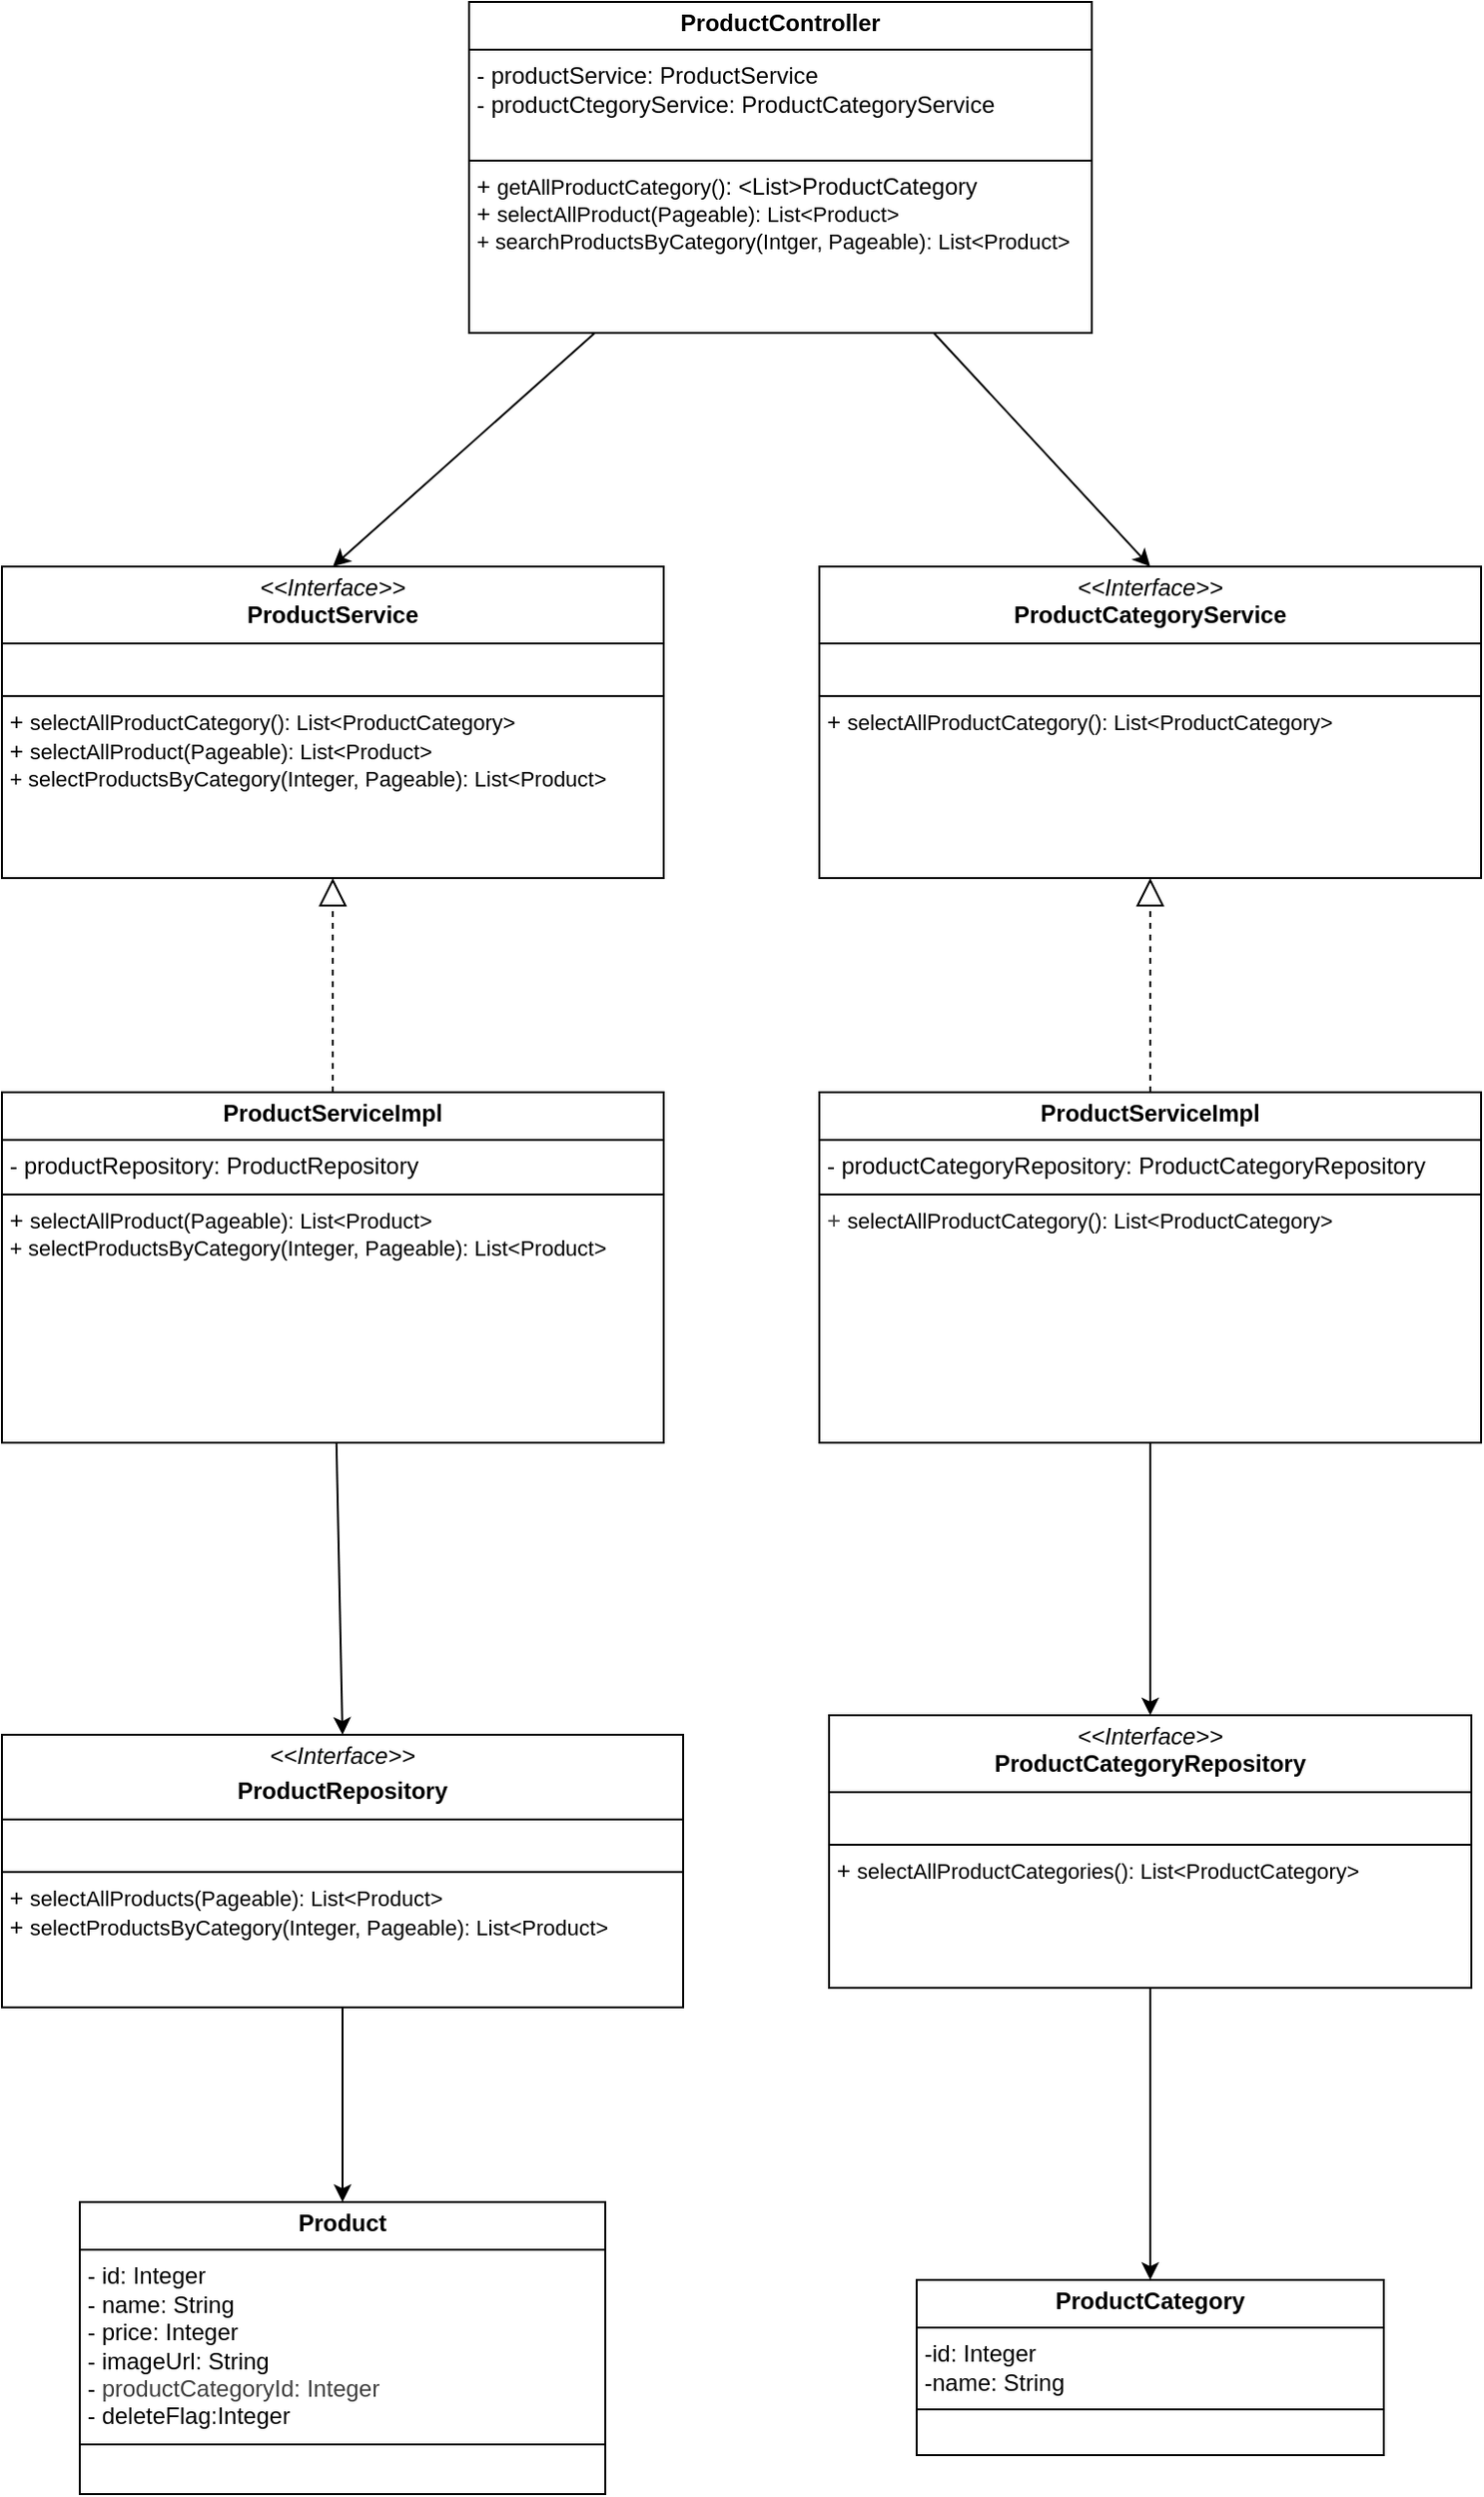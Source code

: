 <mxfile><diagram id="Ob6BSxTlfTAKgzK_DYnZ" name="Page-1"><mxGraphModel dx="1443" dy="42" grid="1" gridSize="10" guides="1" tooltips="1" connect="1" arrows="1" fold="1" page="1" pageScale="1" pageWidth="850" pageHeight="1100" math="0" shadow="0"><root><mxCell id="0"/><mxCell id="1" parent="0"/><mxCell id="12" style="edgeStyle=none;html=1;entryX=0.5;entryY=0;entryDx=0;entryDy=0;" parent="1" source="3" target="5" edge="1"><mxGeometry relative="1" as="geometry"/></mxCell><mxCell id="21" style="edgeStyle=none;html=1;entryX=0.5;entryY=0;entryDx=0;entryDy=0;" parent="1" source="3" target="20" edge="1"><mxGeometry relative="1" as="geometry"/></mxCell><mxCell id="3" value="&lt;p style=&quot;margin:0px;margin-top:4px;text-align:center;&quot;&gt;&lt;b&gt;ProductController&lt;/b&gt;&lt;/p&gt;&lt;hr size=&quot;1&quot; style=&quot;border-style:solid;&quot;&gt;&lt;p style=&quot;margin:0px;margin-left:4px;&quot;&gt;- productService: ProductService&lt;/p&gt;&lt;p style=&quot;margin:0px;margin-left:4px;&quot;&gt;- productCtegoryService: ProductCategoryService&lt;/p&gt;&lt;p style=&quot;margin:0px;margin-left:4px;&quot;&gt;&lt;br&gt;&lt;/p&gt;&lt;hr size=&quot;1&quot; style=&quot;border-style:solid;&quot;&gt;&lt;p style=&quot;margin:0px;margin-left:4px;&quot;&gt;+&amp;nbsp;&lt;span style=&quot;background-color: rgb(255, 255, 255); color: rgb(0, 0, 0); font-size: 11px; text-align: center; text-wrap-mode: nowrap;&quot;&gt;getAllProductCategory()&lt;/span&gt;&lt;span style=&quot;background-color: transparent;&quot;&gt;: &amp;lt;List&amp;gt;ProductCategory&lt;/span&gt;&lt;/p&gt;&lt;p style=&quot;margin:0px;margin-left:4px;&quot;&gt;+&amp;nbsp;&lt;span style=&quot;background-color: rgb(255, 255, 255); color: rgb(0, 0, 0); font-size: 11px; text-align: center; text-wrap-mode: nowrap;&quot;&gt;selectAllProduct(Pageable):&amp;nbsp;&lt;/span&gt;&lt;span style=&quot;background-color: rgb(255, 255, 255); color: rgb(0, 0, 0); font-size: 11px; text-align: center; text-wrap-mode: nowrap;&quot;&gt;List&amp;lt;Product&amp;gt;&lt;/span&gt;&lt;/p&gt;&lt;p style=&quot;margin:0px;margin-left:4px;&quot;&gt;&lt;span style=&quot;background-color: rgb(255, 255, 255); color: rgb(0, 0, 0); font-size: 11px; text-align: center; text-wrap-mode: nowrap;&quot;&gt;+&amp;nbsp;&lt;/span&gt;&lt;span style=&quot;background-color: rgb(255, 255, 255); color: rgb(0, 0, 0); font-size: 11px; text-align: center; text-wrap-mode: nowrap;&quot;&gt;searchProductsByCategory(Intger, Pageable):&amp;nbsp;&lt;/span&gt;&lt;span style=&quot;background-color: rgb(255, 255, 255); color: rgb(0, 0, 0); font-size: 11px; text-align: center; text-wrap-mode: nowrap;&quot;&gt;List&amp;lt;Product&amp;gt;&lt;/span&gt;&lt;/p&gt;&lt;p style=&quot;margin:0px;margin-left:4px;&quot;&gt;&lt;span style=&quot;background-color: transparent;&quot;&gt;&lt;br&gt;&lt;/span&gt;&lt;/p&gt;" style="verticalAlign=top;align=left;overflow=fill;html=1;whiteSpace=wrap;" parent="1" vertex="1"><mxGeometry x="230" y="110" width="320" height="170" as="geometry"/></mxCell><mxCell id="5" value="&lt;p style=&quot;margin:0px;margin-top:4px;text-align:center;&quot;&gt;&lt;i&gt;&amp;lt;&amp;lt;Interface&amp;gt;&amp;gt;&lt;/i&gt;&lt;br&gt;&lt;b&gt;ProductService&lt;/b&gt;&lt;/p&gt;&lt;hr size=&quot;1&quot; style=&quot;border-style:solid;&quot;&gt;&lt;p style=&quot;margin:0px;margin-left:4px;&quot;&gt;&lt;br&gt;&lt;/p&gt;&lt;hr size=&quot;1&quot; style=&quot;border-style:solid;&quot;&gt;&lt;p style=&quot;margin:0px;margin-left:4px;&quot;&gt;+&amp;nbsp;&lt;span style=&quot;color: rgb(0, 0, 0); font-size: 11px; text-align: center; text-wrap-mode: nowrap; background-color: rgb(255, 255, 255);&quot;&gt;selectAllProductCategory():&amp;nbsp;&lt;/span&gt;&lt;span style=&quot;color: rgb(0, 0, 0); font-size: 11px; text-align: center; text-wrap-mode: nowrap; background-color: rgb(255, 255, 255);&quot;&gt;List&amp;lt;ProductCategory&amp;gt;&lt;/span&gt;&lt;br&gt;+&amp;nbsp;&lt;span style=&quot;background-color: rgb(255, 255, 255); color: rgb(0, 0, 0); font-size: 11px; text-align: center; text-wrap-mode: nowrap;&quot;&gt;selectAllProduct(Pageable):&amp;nbsp;&lt;/span&gt;&lt;span style=&quot;background-color: rgb(255, 255, 255); color: rgb(0, 0, 0); font-size: 11px; text-align: center; text-wrap-mode: nowrap;&quot;&gt;List&amp;lt;Product&amp;gt;&lt;/span&gt;&lt;/p&gt;&lt;p style=&quot;margin:0px;margin-left:4px;&quot;&gt;&lt;span style=&quot;background-color: rgb(255, 255, 255); color: rgb(0, 0, 0); font-size: 11px; text-align: center; text-wrap-mode: nowrap;&quot;&gt;+&amp;nbsp;&lt;/span&gt;&lt;span style=&quot;background-color: rgb(255, 255, 255); color: rgb(0, 0, 0); font-size: 11px; text-align: center; text-wrap-mode: nowrap;&quot;&gt;selectProductsByCategory(Integer, Pageable):&amp;nbsp;&lt;/span&gt;&lt;span style=&quot;background-color: rgb(255, 255, 255); color: rgb(0, 0, 0); font-size: 11px; text-align: center; text-wrap-mode: nowrap;&quot;&gt;List&amp;lt;Product&amp;gt;&lt;/span&gt;&lt;/p&gt;" style="verticalAlign=top;align=left;overflow=fill;html=1;whiteSpace=wrap;" parent="1" vertex="1"><mxGeometry x="-10" y="400" width="340" height="160" as="geometry"/></mxCell><mxCell id="14" style="edgeStyle=none;html=1;entryX=0.5;entryY=0;entryDx=0;entryDy=0;" parent="1" source="6" target="8" edge="1"><mxGeometry relative="1" as="geometry"/></mxCell><mxCell id="15" style="edgeStyle=none;html=1;entryX=0.5;entryY=0;entryDx=0;entryDy=0;exitX=0.5;exitY=1;exitDx=0;exitDy=0;" parent="1" source="18" target="9" edge="1"><mxGeometry relative="1" as="geometry"/></mxCell><mxCell id="6" value="&lt;p style=&quot;margin:0px;margin-top:4px;text-align:center;&quot;&gt;&lt;b&gt;ProductServiceImpl&lt;/b&gt;&lt;/p&gt;&lt;hr size=&quot;1&quot; style=&quot;border-style:solid;&quot;&gt;&lt;p style=&quot;margin:0px;margin-left:4px;&quot;&gt;- productRepository: ProductRepository&lt;/p&gt;&lt;hr size=&quot;1&quot; style=&quot;border-style:solid;&quot;&gt;&lt;p style=&quot;margin: 0px 0px 0px 4px;&quot;&gt;+&amp;nbsp;&lt;span style=&quot;background-color: rgb(255, 255, 255); font-size: 11px; text-align: center; text-wrap-mode: nowrap; color: rgb(0, 0, 0);&quot;&gt;selectAllProduct(Pageable):&amp;nbsp;&lt;/span&gt;&lt;span style=&quot;background-color: rgb(255, 255, 255); font-size: 11px; text-align: center; text-wrap-mode: nowrap; color: rgb(0, 0, 0);&quot;&gt;List&amp;lt;Product&amp;gt;&lt;/span&gt;&lt;/p&gt;&lt;p style=&quot;margin: 0px 0px 0px 4px;&quot;&gt;&lt;span style=&quot;background-color: rgb(255, 255, 255); font-size: 11px; text-align: center; text-wrap-mode: nowrap; color: rgb(0, 0, 0);&quot;&gt;+&amp;nbsp;&lt;/span&gt;&lt;span style=&quot;background-color: rgb(255, 255, 255); font-size: 11px; text-align: center; text-wrap-mode: nowrap; color: rgb(0, 0, 0);&quot;&gt;selectProductsByCategory(Integer, Pageable):&amp;nbsp;&lt;/span&gt;&lt;span style=&quot;background-color: rgb(255, 255, 255); font-size: 11px; text-align: center; text-wrap-mode: nowrap; color: rgb(0, 0, 0);&quot;&gt;List&amp;lt;Product&amp;gt;&lt;/span&gt;&lt;/p&gt;" style="verticalAlign=top;align=left;overflow=fill;html=1;whiteSpace=wrap;" parent="1" vertex="1"><mxGeometry x="-10" y="670" width="340" height="180" as="geometry"/></mxCell><mxCell id="16" style="edgeStyle=none;html=1;entryX=0.5;entryY=0;entryDx=0;entryDy=0;" parent="1" source="8" target="10" edge="1"><mxGeometry relative="1" as="geometry"/></mxCell><mxCell id="8" value="&lt;p style=&quot;margin:0px;margin-top:4px;text-align:center;&quot;&gt;&lt;i&gt;&amp;lt;&amp;lt;Interface&amp;gt;&amp;gt;&lt;/i&gt;&lt;/p&gt;&lt;p style=&quot;margin:0px;margin-top:4px;text-align:center;&quot;&gt;&lt;b&gt;ProductRepository&lt;br&gt;&lt;/b&gt;&lt;/p&gt;&lt;hr size=&quot;1&quot; style=&quot;border-style:solid;&quot;&gt;&lt;p style=&quot;margin:0px;margin-left:4px;&quot;&gt;&lt;br&gt;&lt;/p&gt;&lt;hr size=&quot;1&quot; style=&quot;border-style:solid;&quot;&gt;&lt;p style=&quot;margin:0px;margin-left:4px;&quot;&gt;+&amp;nbsp;&lt;span style=&quot;color: rgb(0, 0, 0); font-size: 11px; text-align: center; text-wrap-mode: nowrap; background-color: rgb(255, 255, 255);&quot;&gt;selectAllProducts(Pageable):&amp;nbsp;&lt;/span&gt;&lt;span style=&quot;color: rgb(0, 0, 0); font-size: 11px; text-align: center; text-wrap-mode: nowrap; background-color: rgb(255, 255, 255);&quot;&gt;List&amp;lt;Product&amp;gt;&lt;/span&gt;&lt;br&gt;+&amp;nbsp;&lt;span style=&quot;background-color: rgb(255, 255, 255); color: rgb(0, 0, 0); font-size: 11px; text-align: center; text-wrap-mode: nowrap;&quot;&gt;selectProductsByCategory(Integer, Pageable):&amp;nbsp;&lt;/span&gt;&lt;span style=&quot;background-color: rgb(255, 255, 255); color: rgb(0, 0, 0); font-size: 11px; text-align: center; text-wrap-mode: nowrap;&quot;&gt;List&amp;lt;Product&amp;gt;&lt;/span&gt;&lt;/p&gt;" style="verticalAlign=top;align=left;overflow=fill;html=1;whiteSpace=wrap;" parent="1" vertex="1"><mxGeometry x="-10" y="1000" width="350" height="140" as="geometry"/></mxCell><mxCell id="17" style="edgeStyle=none;html=1;entryX=0.5;entryY=0;entryDx=0;entryDy=0;" parent="1" source="9" target="11" edge="1"><mxGeometry relative="1" as="geometry"/></mxCell><mxCell id="9" value="&lt;p style=&quot;margin:0px;margin-top:4px;text-align:center;&quot;&gt;&lt;i&gt;&amp;lt;&amp;lt;Interface&amp;gt;&amp;gt;&lt;/i&gt;&lt;br&gt;&lt;b&gt;ProductCategoryRepository&lt;/b&gt;&lt;/p&gt;&lt;hr size=&quot;1&quot; style=&quot;border-style:solid;&quot;&gt;&lt;p style=&quot;margin:0px;margin-left:4px;&quot;&gt;&lt;br&gt;&lt;/p&gt;&lt;hr size=&quot;1&quot; style=&quot;border-style:solid;&quot;&gt;&lt;p style=&quot;margin:0px;margin-left:4px;&quot;&gt;+&amp;nbsp;&lt;span style=&quot;background-color: rgb(255, 255, 255); color: rgb(0, 0, 0); font-size: 11px; text-align: center; text-wrap-mode: nowrap;&quot;&gt;selectAllProductCategories():&amp;nbsp;&lt;/span&gt;&lt;span style=&quot;background-color: rgb(255, 255, 255); color: rgb(0, 0, 0); font-size: 11px; text-align: center; text-wrap-mode: nowrap;&quot;&gt;List&amp;lt;ProductCategory&amp;gt;&lt;/span&gt;&lt;/p&gt;" style="verticalAlign=top;align=left;overflow=fill;html=1;whiteSpace=wrap;" parent="1" vertex="1"><mxGeometry x="415" y="990" width="330" height="140" as="geometry"/></mxCell><mxCell id="10" value="&lt;p style=&quot;margin:0px;margin-top:4px;text-align:center;&quot;&gt;&lt;b&gt;Product&lt;/b&gt;&lt;/p&gt;&lt;hr size=&quot;1&quot; style=&quot;border-style:solid;&quot;&gt;&lt;p style=&quot;margin: 0px 0px 0px 4px;&quot;&gt;- id: Integer&lt;/p&gt;&lt;p style=&quot;margin: 0px 0px 0px 4px;&quot;&gt;- name: String&lt;/p&gt;&lt;p style=&quot;margin: 0px 0px 0px 4px;&quot;&gt;- price: Integer&lt;/p&gt;&lt;p style=&quot;margin: 0px 0px 0px 4px;&quot;&gt;&lt;span style=&quot;background-color: transparent;&quot;&gt;- imageUrl: String&lt;/span&gt;&lt;/p&gt;&lt;p style=&quot;margin: 0px 0px 0px 4px;&quot;&gt;-&lt;span style=&quot;background-color: transparent; color: rgb(63, 63, 63);&quot;&gt;&amp;nbsp;productCategoryId: Integer&lt;/span&gt;&lt;/p&gt;&lt;p style=&quot;margin: 0px 0px 0px 4px;&quot;&gt;- deleteFlag:Integer&lt;/p&gt;&lt;hr size=&quot;1&quot; style=&quot;border-style:solid;&quot;&gt;&lt;p style=&quot;margin:0px;margin-left:4px;&quot;&gt;&lt;br&gt;&lt;/p&gt;" style="verticalAlign=top;align=left;overflow=fill;html=1;whiteSpace=wrap;" parent="1" vertex="1"><mxGeometry x="30" y="1240" width="270" height="150" as="geometry"/></mxCell><mxCell id="11" value="&lt;p style=&quot;margin:0px;margin-top:4px;text-align:center;&quot;&gt;&lt;b&gt;ProductCategory&lt;/b&gt;&lt;/p&gt;&lt;hr size=&quot;1&quot; style=&quot;border-style:solid;&quot;&gt;&lt;p style=&quot;margin:0px;margin-left:4px;&quot;&gt;-id: Integer&lt;/p&gt;&lt;p style=&quot;margin:0px;margin-left:4px;&quot;&gt;-name: String&lt;/p&gt;&lt;hr size=&quot;1&quot; style=&quot;border-style:solid;&quot;&gt;&lt;p style=&quot;margin:0px;margin-left:4px;&quot;&gt;&lt;br&gt;&lt;/p&gt;" style="verticalAlign=top;align=left;overflow=fill;html=1;whiteSpace=wrap;" parent="1" vertex="1"><mxGeometry x="460" y="1280" width="240" height="90" as="geometry"/></mxCell><mxCell id="13" value="" style="endArrow=block;dashed=1;endFill=0;endSize=12;html=1;entryX=0.5;entryY=1;entryDx=0;entryDy=0;exitX=0.5;exitY=0;exitDx=0;exitDy=0;" parent="1" source="6" target="5" edge="1"><mxGeometry width="160" relative="1" as="geometry"><mxPoint x="220" y="700" as="sourcePoint"/><mxPoint x="380" y="700" as="targetPoint"/></mxGeometry></mxCell><mxCell id="18" value="&lt;p style=&quot;margin:0px;margin-top:4px;text-align:center;&quot;&gt;&lt;b&gt;ProductServiceImpl&lt;/b&gt;&lt;/p&gt;&lt;hr size=&quot;1&quot; style=&quot;border-style:solid;&quot;&gt;&lt;p style=&quot;margin:0px;margin-left:4px;&quot;&gt;- productCategoryRepository: ProductCategoryRepository&lt;/p&gt;&lt;hr size=&quot;1&quot; style=&quot;border-style:solid;&quot;&gt;&lt;p style=&quot;margin: 0px 0px 0px 4px;&quot;&gt;&lt;span style=&quot;color: rgb(63, 63, 63);&quot;&gt;+&amp;nbsp;&lt;/span&gt;&lt;span style=&quot;text-wrap-mode: nowrap; font-size: 11px; text-align: center; background-color: rgb(255, 255, 255); color: rgb(0, 0, 0);&quot;&gt;selectAllProductCategory():&amp;nbsp;&lt;/span&gt;&lt;span style=&quot;text-wrap-mode: nowrap; font-size: 11px; text-align: center; background-color: rgb(255, 255, 255); color: rgb(0, 0, 0);&quot;&gt;List&amp;lt;ProductCategory&amp;gt;&lt;/span&gt;&lt;/p&gt;" style="verticalAlign=top;align=left;overflow=fill;html=1;whiteSpace=wrap;" parent="1" vertex="1"><mxGeometry x="410" y="670" width="340" height="180" as="geometry"/></mxCell><mxCell id="19" value="" style="endArrow=block;dashed=1;endFill=0;endSize=12;html=1;exitX=0.5;exitY=0;exitDx=0;exitDy=0;entryX=0.5;entryY=1;entryDx=0;entryDy=0;" parent="1" source="18" target="20" edge="1"><mxGeometry width="160" relative="1" as="geometry"><mxPoint x="420" y="650" as="sourcePoint"/><mxPoint x="610" y="590" as="targetPoint"/></mxGeometry></mxCell><mxCell id="20" value="&lt;p style=&quot;margin:0px;margin-top:4px;text-align:center;&quot;&gt;&lt;i&gt;&amp;lt;&amp;lt;Interface&amp;gt;&amp;gt;&lt;/i&gt;&lt;br&gt;&lt;b&gt;ProductCategoryService&lt;/b&gt;&lt;/p&gt;&lt;hr size=&quot;1&quot; style=&quot;border-style:solid;&quot;&gt;&lt;p style=&quot;margin:0px;margin-left:4px;&quot;&gt;&lt;br&gt;&lt;/p&gt;&lt;hr size=&quot;1&quot; style=&quot;border-style:solid;&quot;&gt;&lt;p style=&quot;margin:0px;margin-left:4px;&quot;&gt;+&amp;nbsp;&lt;span style=&quot;color: rgb(0, 0, 0); font-size: 11px; text-align: center; text-wrap-mode: nowrap; background-color: rgb(255, 255, 255);&quot;&gt;selectAllProductCategory():&amp;nbsp;&lt;/span&gt;&lt;span style=&quot;color: rgb(0, 0, 0); font-size: 11px; text-align: center; text-wrap-mode: nowrap; background-color: rgb(255, 255, 255);&quot;&gt;List&amp;lt;ProductCategory&amp;gt;&lt;/span&gt;&lt;br&gt;&lt;br&gt;&lt;/p&gt;" style="verticalAlign=top;align=left;overflow=fill;html=1;whiteSpace=wrap;" parent="1" vertex="1"><mxGeometry x="410" y="400" width="340" height="160" as="geometry"/></mxCell></root></mxGraphModel></diagram></mxfile>